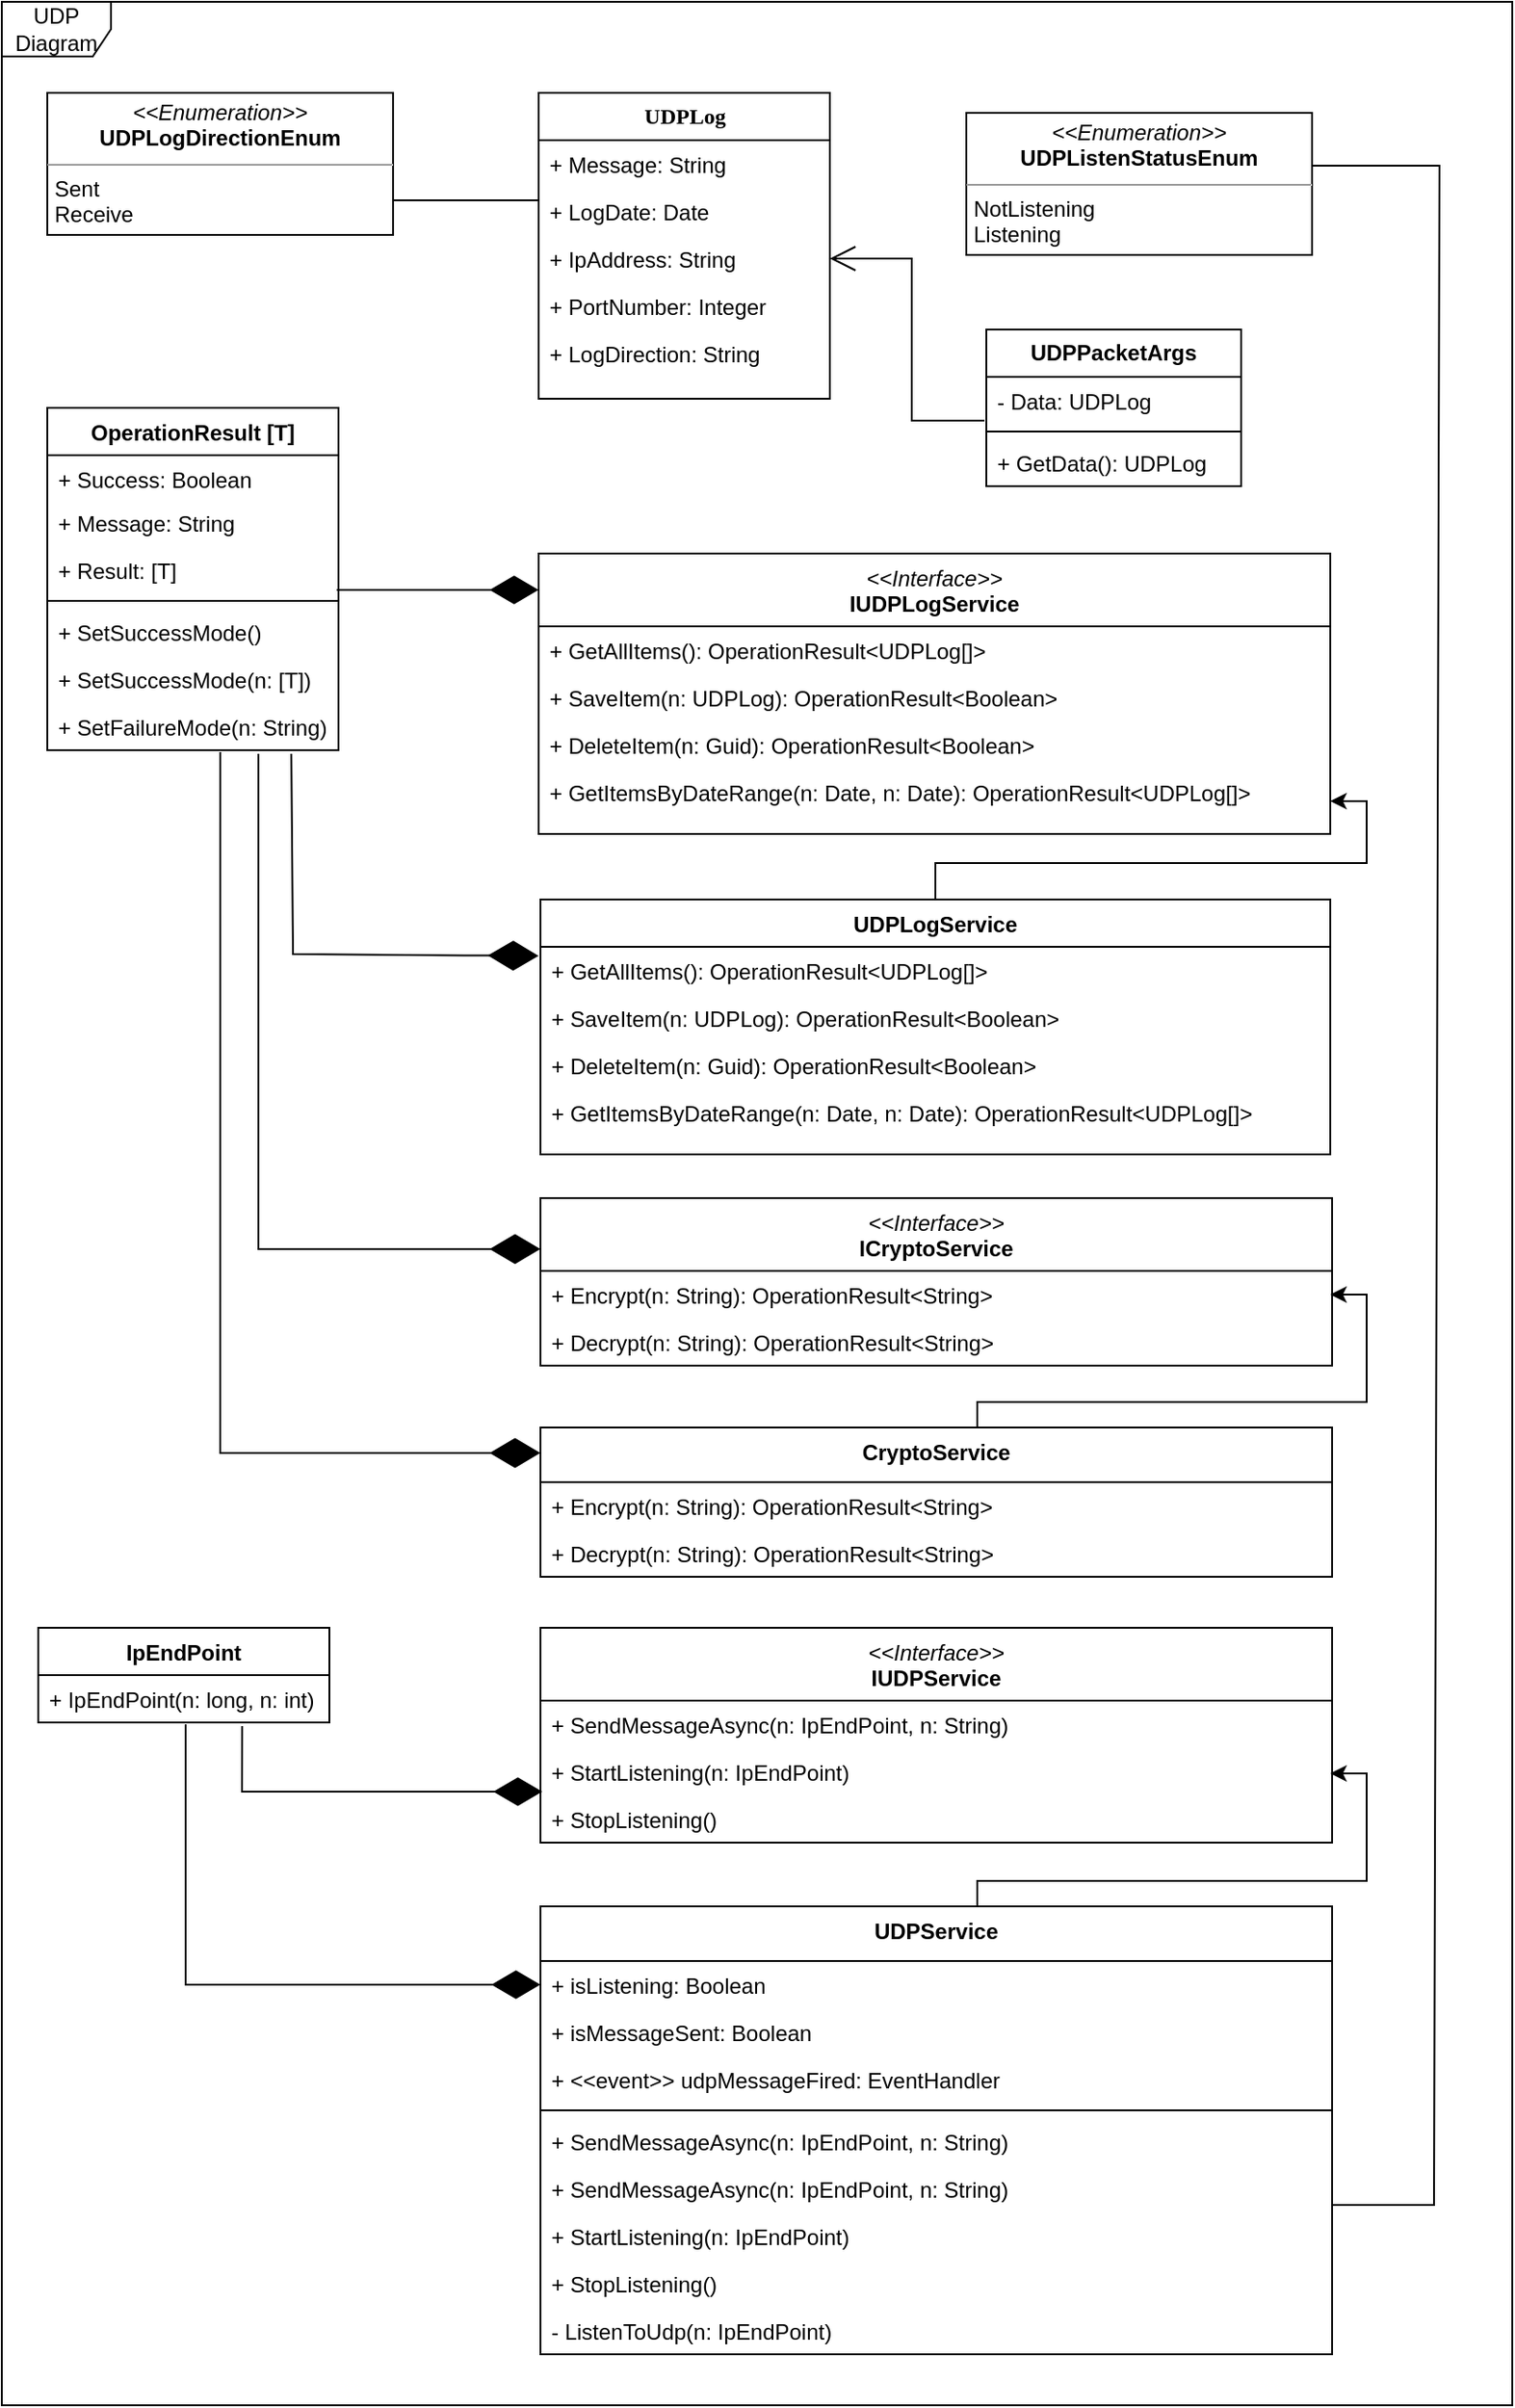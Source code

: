 <mxfile version="22.0.8" type="device">
  <diagram name="Page-1" id="c4acf3e9-155e-7222-9cf6-157b1a14988f">
    <mxGraphModel dx="1434" dy="768" grid="1" gridSize="10" guides="1" tooltips="1" connect="1" arrows="1" fold="1" page="1" pageScale="1" pageWidth="850" pageHeight="1100" background="none" math="0" shadow="0">
      <root>
        <mxCell id="0" />
        <mxCell id="1" parent="0" />
        <mxCell id="17acba5748e5396b-20" value="&lt;b&gt;&lt;font style=&quot;font-size: 12px;&quot;&gt;UDPLog&lt;/font&gt;&lt;/b&gt;" style="swimlane;html=1;fontStyle=0;childLayout=stackLayout;horizontal=1;startSize=26;fillColor=none;horizontalStack=0;resizeParent=1;resizeLast=0;collapsible=1;marginBottom=0;swimlaneFillColor=#ffffff;rounded=0;shadow=0;comic=0;labelBackgroundColor=none;strokeWidth=1;fontFamily=Verdana;fontSize=10;align=center;" parent="1" vertex="1">
          <mxGeometry x="305" y="80" width="160" height="168" as="geometry" />
        </mxCell>
        <mxCell id="17acba5748e5396b-21" value="+&amp;nbsp;Message: String" style="text;html=1;strokeColor=none;fillColor=none;align=left;verticalAlign=top;spacingLeft=4;spacingRight=4;whiteSpace=wrap;overflow=hidden;rotatable=0;points=[[0,0.5],[1,0.5]];portConstraint=eastwest;" parent="17acba5748e5396b-20" vertex="1">
          <mxGeometry y="26" width="160" height="26" as="geometry" />
        </mxCell>
        <mxCell id="17acba5748e5396b-24" value="+&amp;nbsp;LogDate: Date" style="text;html=1;strokeColor=none;fillColor=none;align=left;verticalAlign=top;spacingLeft=4;spacingRight=4;whiteSpace=wrap;overflow=hidden;rotatable=0;points=[[0,0.5],[1,0.5]];portConstraint=eastwest;" parent="17acba5748e5396b-20" vertex="1">
          <mxGeometry y="52" width="160" height="26" as="geometry" />
        </mxCell>
        <mxCell id="17acba5748e5396b-26" value="+&amp;nbsp;IpAddress: String" style="text;html=1;strokeColor=none;fillColor=none;align=left;verticalAlign=top;spacingLeft=4;spacingRight=4;whiteSpace=wrap;overflow=hidden;rotatable=0;points=[[0,0.5],[1,0.5]];portConstraint=eastwest;" parent="17acba5748e5396b-20" vertex="1">
          <mxGeometry y="78" width="160" height="26" as="geometry" />
        </mxCell>
        <mxCell id="dC8le11Tk2wV6vY0VR0e-1" value="+&amp;nbsp;PortNumber: Integer" style="text;html=1;strokeColor=none;fillColor=none;align=left;verticalAlign=top;spacingLeft=4;spacingRight=4;whiteSpace=wrap;overflow=hidden;rotatable=0;points=[[0,0.5],[1,0.5]];portConstraint=eastwest;" vertex="1" parent="17acba5748e5396b-20">
          <mxGeometry y="104" width="160" height="26" as="geometry" />
        </mxCell>
        <mxCell id="dC8le11Tk2wV6vY0VR0e-2" value="+&amp;nbsp;LogDirection: String" style="text;html=1;strokeColor=none;fillColor=none;align=left;verticalAlign=top;spacingLeft=4;spacingRight=4;whiteSpace=wrap;overflow=hidden;rotatable=0;points=[[0,0.5],[1,0.5]];portConstraint=eastwest;" vertex="1" parent="17acba5748e5396b-20">
          <mxGeometry y="130" width="160" height="26" as="geometry" />
        </mxCell>
        <mxCell id="dC8le11Tk2wV6vY0VR0e-6" value="" style="edgeStyle=orthogonalEdgeStyle;rounded=0;orthogonalLoop=1;jettySize=auto;html=1;" edge="1" parent="1" source="5d2195bd80daf111-8">
          <mxGeometry relative="1" as="geometry">
            <mxPoint x="410" y="1029" as="targetPoint" />
          </mxGeometry>
        </mxCell>
        <mxCell id="5d2195bd80daf111-18" value="&lt;p style=&quot;margin:0px;margin-top:4px;text-align:center;&quot;&gt;&lt;i&gt;&amp;lt;&amp;lt;Enumeration&amp;gt;&amp;gt;&lt;/i&gt;&lt;br&gt;&lt;b&gt;UDPLogDirectionEnum&lt;/b&gt;&lt;br&gt;&lt;/p&gt;&lt;hr size=&quot;1&quot;&gt;&lt;p style=&quot;margin:0px;margin-left:4px;&quot;&gt;Sent&lt;br&gt;Receive&lt;/p&gt;" style="verticalAlign=top;align=left;overflow=fill;fontSize=12;fontFamily=Helvetica;html=1;rounded=0;shadow=0;comic=0;labelBackgroundColor=none;strokeWidth=1" parent="1" vertex="1">
          <mxGeometry x="35" y="80" width="190" height="78" as="geometry" />
        </mxCell>
        <mxCell id="dC8le11Tk2wV6vY0VR0e-3" value="" style="line;strokeWidth=1;fillColor=none;align=left;verticalAlign=middle;spacingTop=-1;spacingLeft=3;spacingRight=3;rotatable=0;labelPosition=right;points=[];portConstraint=eastwest;strokeColor=inherit;" vertex="1" parent="1">
          <mxGeometry x="225" y="135" width="80" height="8" as="geometry" />
        </mxCell>
        <mxCell id="dC8le11Tk2wV6vY0VR0e-4" value="&lt;p style=&quot;margin:0px;margin-top:4px;text-align:center;&quot;&gt;&lt;i&gt;&amp;lt;&amp;lt;Enumeration&amp;gt;&amp;gt;&lt;/i&gt;&lt;br&gt;&lt;b&gt;UDPListenStatusEnum&lt;/b&gt;&lt;br&gt;&lt;/p&gt;&lt;hr size=&quot;1&quot;&gt;&lt;p style=&quot;margin:0px;margin-left:4px;&quot;&gt;NotListening&lt;br&gt;Listening&lt;/p&gt;" style="verticalAlign=top;align=left;overflow=fill;fontSize=12;fontFamily=Helvetica;html=1;rounded=0;shadow=0;comic=0;labelBackgroundColor=none;strokeWidth=1" vertex="1" parent="1">
          <mxGeometry x="540" y="91" width="190" height="78" as="geometry" />
        </mxCell>
        <mxCell id="dC8le11Tk2wV6vY0VR0e-7" value="UDP Diagram" style="shape=umlFrame;whiteSpace=wrap;html=1;pointerEvents=0;" vertex="1" parent="1">
          <mxGeometry x="10" y="30" width="830" height="1320" as="geometry" />
        </mxCell>
        <mxCell id="dC8le11Tk2wV6vY0VR0e-8" value="&lt;span style=&quot;font-weight: normal;&quot;&gt;&lt;i&gt;&amp;lt;&amp;lt;Interface&amp;gt;&amp;gt;&lt;/i&gt;&lt;/span&gt;&lt;br&gt;IUDPLogService" style="swimlane;fontStyle=1;align=center;verticalAlign=top;childLayout=stackLayout;horizontal=1;startSize=40;horizontalStack=0;resizeParent=1;resizeParentMax=0;resizeLast=0;collapsible=1;marginBottom=0;whiteSpace=wrap;html=1;" vertex="1" parent="1">
          <mxGeometry x="305" y="333" width="435" height="154" as="geometry" />
        </mxCell>
        <mxCell id="dC8le11Tk2wV6vY0VR0e-11" value="+&amp;nbsp;GetAllItems():&amp;nbsp;OperationResult&amp;lt;UDPLog[]&amp;gt;" style="text;strokeColor=none;fillColor=none;align=left;verticalAlign=top;spacingLeft=4;spacingRight=4;overflow=hidden;rotatable=0;points=[[0,0.5],[1,0.5]];portConstraint=eastwest;whiteSpace=wrap;html=1;" vertex="1" parent="dC8le11Tk2wV6vY0VR0e-8">
          <mxGeometry y="40" width="435" height="26" as="geometry" />
        </mxCell>
        <mxCell id="dC8le11Tk2wV6vY0VR0e-20" value="+&amp;nbsp;SaveItem(n: UDPLog): OperationResult&amp;lt;Boolean&amp;gt;" style="text;strokeColor=none;fillColor=none;align=left;verticalAlign=top;spacingLeft=4;spacingRight=4;overflow=hidden;rotatable=0;points=[[0,0.5],[1,0.5]];portConstraint=eastwest;whiteSpace=wrap;html=1;" vertex="1" parent="dC8le11Tk2wV6vY0VR0e-8">
          <mxGeometry y="66" width="435" height="26" as="geometry" />
        </mxCell>
        <mxCell id="dC8le11Tk2wV6vY0VR0e-21" value="+&amp;nbsp;DeleteItem(n: Guid): OperationResult&amp;lt;Boolean&amp;gt;" style="text;strokeColor=none;fillColor=none;align=left;verticalAlign=top;spacingLeft=4;spacingRight=4;overflow=hidden;rotatable=0;points=[[0,0.5],[1,0.5]];portConstraint=eastwest;whiteSpace=wrap;html=1;" vertex="1" parent="dC8le11Tk2wV6vY0VR0e-8">
          <mxGeometry y="92" width="435" height="26" as="geometry" />
        </mxCell>
        <mxCell id="dC8le11Tk2wV6vY0VR0e-22" value="+&amp;nbsp;GetItemsByDateRange(n: Date, n: Date):&amp;nbsp;OperationResult&amp;lt;UDPLog[]&amp;gt;" style="text;strokeColor=none;fillColor=none;align=left;verticalAlign=top;spacingLeft=4;spacingRight=4;overflow=hidden;rotatable=0;points=[[0,0.5],[1,0.5]];portConstraint=eastwest;whiteSpace=wrap;html=1;rotation=0;" vertex="1" parent="dC8le11Tk2wV6vY0VR0e-8">
          <mxGeometry y="118" width="435" height="36" as="geometry" />
        </mxCell>
        <mxCell id="dC8le11Tk2wV6vY0VR0e-12" value="OperationResult [T]" style="swimlane;fontStyle=1;align=center;verticalAlign=top;childLayout=stackLayout;horizontal=1;startSize=26;horizontalStack=0;resizeParent=1;resizeParentMax=0;resizeLast=0;collapsible=1;marginBottom=0;whiteSpace=wrap;html=1;" vertex="1" parent="1">
          <mxGeometry x="35" y="253" width="160" height="188" as="geometry" />
        </mxCell>
        <mxCell id="dC8le11Tk2wV6vY0VR0e-13" value="+ Success: Boolean" style="text;strokeColor=none;fillColor=none;align=left;verticalAlign=top;spacingLeft=4;spacingRight=4;overflow=hidden;rotatable=0;points=[[0,0.5],[1,0.5]];portConstraint=eastwest;whiteSpace=wrap;html=1;" vertex="1" parent="dC8le11Tk2wV6vY0VR0e-12">
          <mxGeometry y="26" width="160" height="24" as="geometry" />
        </mxCell>
        <mxCell id="dC8le11Tk2wV6vY0VR0e-17" value="+ Message: String" style="text;strokeColor=none;fillColor=none;align=left;verticalAlign=top;spacingLeft=4;spacingRight=4;overflow=hidden;rotatable=0;points=[[0,0.5],[1,0.5]];portConstraint=eastwest;whiteSpace=wrap;html=1;" vertex="1" parent="dC8le11Tk2wV6vY0VR0e-12">
          <mxGeometry y="50" width="160" height="26" as="geometry" />
        </mxCell>
        <mxCell id="dC8le11Tk2wV6vY0VR0e-16" value="+ Result: [T]" style="text;strokeColor=none;fillColor=none;align=left;verticalAlign=top;spacingLeft=4;spacingRight=4;overflow=hidden;rotatable=0;points=[[0,0.5],[1,0.5]];portConstraint=eastwest;whiteSpace=wrap;html=1;" vertex="1" parent="dC8le11Tk2wV6vY0VR0e-12">
          <mxGeometry y="76" width="160" height="26" as="geometry" />
        </mxCell>
        <mxCell id="dC8le11Tk2wV6vY0VR0e-14" value="" style="line;strokeWidth=1;fillColor=none;align=left;verticalAlign=middle;spacingTop=-1;spacingLeft=3;spacingRight=3;rotatable=0;labelPosition=right;points=[];portConstraint=eastwest;strokeColor=inherit;" vertex="1" parent="dC8le11Tk2wV6vY0VR0e-12">
          <mxGeometry y="102" width="160" height="8" as="geometry" />
        </mxCell>
        <mxCell id="dC8le11Tk2wV6vY0VR0e-15" value="+&amp;nbsp;SetSuccessMode()" style="text;strokeColor=none;fillColor=none;align=left;verticalAlign=top;spacingLeft=4;spacingRight=4;overflow=hidden;rotatable=0;points=[[0,0.5],[1,0.5]];portConstraint=eastwest;whiteSpace=wrap;html=1;rotation=0;" vertex="1" parent="dC8le11Tk2wV6vY0VR0e-12">
          <mxGeometry y="110" width="160" height="26" as="geometry" />
        </mxCell>
        <mxCell id="dC8le11Tk2wV6vY0VR0e-18" value="+&amp;nbsp;SetSuccessMode(n: [T])" style="text;strokeColor=none;fillColor=none;align=left;verticalAlign=top;spacingLeft=4;spacingRight=4;overflow=hidden;rotatable=0;points=[[0,0.5],[1,0.5]];portConstraint=eastwest;whiteSpace=wrap;html=1;rotation=0;" vertex="1" parent="dC8le11Tk2wV6vY0VR0e-12">
          <mxGeometry y="136" width="160" height="26" as="geometry" />
        </mxCell>
        <mxCell id="dC8le11Tk2wV6vY0VR0e-19" value="+&amp;nbsp;SetFailureMode(n: String)" style="text;strokeColor=none;fillColor=none;align=left;verticalAlign=top;spacingLeft=4;spacingRight=4;overflow=hidden;rotatable=0;points=[[0,0.5],[1,0.5]];portConstraint=eastwest;whiteSpace=wrap;html=1;rotation=0;" vertex="1" parent="dC8le11Tk2wV6vY0VR0e-12">
          <mxGeometry y="162" width="160" height="26" as="geometry" />
        </mxCell>
        <mxCell id="dC8le11Tk2wV6vY0VR0e-32" value="" style="edgeStyle=orthogonalEdgeStyle;rounded=0;orthogonalLoop=1;jettySize=auto;html=1;" edge="1" parent="1" source="dC8le11Tk2wV6vY0VR0e-23" target="dC8le11Tk2wV6vY0VR0e-22">
          <mxGeometry relative="1" as="geometry" />
        </mxCell>
        <mxCell id="dC8le11Tk2wV6vY0VR0e-23" value="UDPLogService" style="swimlane;fontStyle=1;align=center;verticalAlign=top;childLayout=stackLayout;horizontal=1;startSize=26;horizontalStack=0;resizeParent=1;resizeParentMax=0;resizeLast=0;collapsible=1;marginBottom=0;whiteSpace=wrap;html=1;rotation=0;" vertex="1" parent="1">
          <mxGeometry x="306" y="523" width="434" height="140" as="geometry">
            <mxRectangle x="305" y="450" width="130" height="30" as="alternateBounds" />
          </mxGeometry>
        </mxCell>
        <mxCell id="dC8le11Tk2wV6vY0VR0e-24" value="+&amp;nbsp;GetAllItems():&amp;nbsp;OperationResult&amp;lt;UDPLog[]&amp;gt;" style="text;strokeColor=none;fillColor=none;align=left;verticalAlign=top;spacingLeft=4;spacingRight=4;overflow=hidden;rotatable=0;points=[[0,0.5],[1,0.5]];portConstraint=eastwest;whiteSpace=wrap;html=1;" vertex="1" parent="dC8le11Tk2wV6vY0VR0e-23">
          <mxGeometry y="26" width="434" height="26" as="geometry" />
        </mxCell>
        <mxCell id="dC8le11Tk2wV6vY0VR0e-25" value="+&amp;nbsp;SaveItem(n: UDPLog): OperationResult&amp;lt;Boolean&amp;gt;" style="text;strokeColor=none;fillColor=none;align=left;verticalAlign=top;spacingLeft=4;spacingRight=4;overflow=hidden;rotatable=0;points=[[0,0.5],[1,0.5]];portConstraint=eastwest;whiteSpace=wrap;html=1;" vertex="1" parent="dC8le11Tk2wV6vY0VR0e-23">
          <mxGeometry y="52" width="434" height="26" as="geometry" />
        </mxCell>
        <mxCell id="dC8le11Tk2wV6vY0VR0e-26" value="+&amp;nbsp;DeleteItem(n: Guid): OperationResult&amp;lt;Boolean&amp;gt;" style="text;strokeColor=none;fillColor=none;align=left;verticalAlign=top;spacingLeft=4;spacingRight=4;overflow=hidden;rotatable=0;points=[[0,0.5],[1,0.5]];portConstraint=eastwest;whiteSpace=wrap;html=1;" vertex="1" parent="dC8le11Tk2wV6vY0VR0e-23">
          <mxGeometry y="78" width="434" height="26" as="geometry" />
        </mxCell>
        <mxCell id="dC8le11Tk2wV6vY0VR0e-27" value="+&amp;nbsp;GetItemsByDateRange(n: Date, n: Date):&amp;nbsp;OperationResult&amp;lt;UDPLog[]&amp;gt;" style="text;strokeColor=none;fillColor=none;align=left;verticalAlign=top;spacingLeft=4;spacingRight=4;overflow=hidden;rotatable=0;points=[[0,0.5],[1,0.5]];portConstraint=eastwest;whiteSpace=wrap;html=1;rotation=0;" vertex="1" parent="dC8le11Tk2wV6vY0VR0e-23">
          <mxGeometry y="104" width="434" height="36" as="geometry" />
        </mxCell>
        <mxCell id="dC8le11Tk2wV6vY0VR0e-36" value="" style="endArrow=diamondThin;endFill=1;endSize=24;html=1;rounded=0;exitX=0.994;exitY=0.923;exitDx=0;exitDy=0;exitPerimeter=0;" edge="1" parent="1" source="dC8le11Tk2wV6vY0VR0e-16">
          <mxGeometry width="160" relative="1" as="geometry">
            <mxPoint x="200" y="353" as="sourcePoint" />
            <mxPoint x="305" y="353" as="targetPoint" />
          </mxGeometry>
        </mxCell>
        <mxCell id="dC8le11Tk2wV6vY0VR0e-37" value="" style="endArrow=diamondThin;endFill=1;endSize=25;html=1;rounded=0;exitX=0.838;exitY=1.077;exitDx=0;exitDy=0;exitPerimeter=0;" edge="1" parent="1" source="dC8le11Tk2wV6vY0VR0e-19">
          <mxGeometry width="160" relative="1" as="geometry">
            <mxPoint x="120" y="442" as="sourcePoint" />
            <mxPoint x="305" y="554" as="targetPoint" />
            <Array as="points">
              <mxPoint x="170" y="553" />
            </Array>
          </mxGeometry>
        </mxCell>
        <mxCell id="dC8le11Tk2wV6vY0VR0e-38" value="&lt;span style=&quot;font-weight: normal;&quot;&gt;&lt;i&gt;&amp;lt;&amp;lt;Interface&amp;gt;&amp;gt;&lt;/i&gt;&lt;/span&gt;&lt;br&gt;ICryptoService&lt;br&gt;&lt;br&gt;" style="swimlane;fontStyle=1;align=center;verticalAlign=top;childLayout=stackLayout;horizontal=1;startSize=40;horizontalStack=0;resizeParent=1;resizeParentMax=0;resizeLast=0;collapsible=1;marginBottom=0;whiteSpace=wrap;html=1;" vertex="1" parent="1">
          <mxGeometry x="306" y="687" width="435" height="92" as="geometry" />
        </mxCell>
        <mxCell id="dC8le11Tk2wV6vY0VR0e-39" value="+ Encrypt(n: String):&amp;nbsp;OperationResult&amp;lt;String&amp;gt;" style="text;strokeColor=none;fillColor=none;align=left;verticalAlign=top;spacingLeft=4;spacingRight=4;overflow=hidden;rotatable=0;points=[[0,0.5],[1,0.5]];portConstraint=eastwest;whiteSpace=wrap;html=1;" vertex="1" parent="dC8le11Tk2wV6vY0VR0e-38">
          <mxGeometry y="40" width="435" height="26" as="geometry" />
        </mxCell>
        <mxCell id="dC8le11Tk2wV6vY0VR0e-40" value="+&amp;nbsp;Decrypt(n: String): OperationResult&amp;lt;String&amp;gt;" style="text;strokeColor=none;fillColor=none;align=left;verticalAlign=top;spacingLeft=4;spacingRight=4;overflow=hidden;rotatable=0;points=[[0,0.5],[1,0.5]];portConstraint=eastwest;whiteSpace=wrap;html=1;" vertex="1" parent="dC8le11Tk2wV6vY0VR0e-38">
          <mxGeometry y="66" width="435" height="26" as="geometry" />
        </mxCell>
        <mxCell id="dC8le11Tk2wV6vY0VR0e-45" value="" style="edgeStyle=orthogonalEdgeStyle;rounded=0;orthogonalLoop=1;jettySize=auto;html=1;entryX=1;entryY=0.5;entryDx=0;entryDy=0;" edge="1" parent="1">
          <mxGeometry relative="1" as="geometry">
            <mxPoint x="545" y="813" as="sourcePoint" />
            <mxPoint x="740" y="740" as="targetPoint" />
            <Array as="points">
              <mxPoint x="546" y="813" />
              <mxPoint x="546" y="799" />
              <mxPoint x="760" y="799" />
              <mxPoint x="760" y="740" />
            </Array>
          </mxGeometry>
        </mxCell>
        <mxCell id="dC8le11Tk2wV6vY0VR0e-46" value="" style="endArrow=diamondThin;endFill=1;endSize=25;html=1;rounded=0;" edge="1" parent="1">
          <mxGeometry width="160" relative="1" as="geometry">
            <mxPoint x="151" y="443" as="sourcePoint" />
            <mxPoint x="306" y="715" as="targetPoint" />
            <Array as="points">
              <mxPoint x="151" y="715" />
            </Array>
          </mxGeometry>
        </mxCell>
        <mxCell id="dC8le11Tk2wV6vY0VR0e-47" value="CryptoService&lt;br&gt;" style="swimlane;fontStyle=1;align=center;verticalAlign=top;childLayout=stackLayout;horizontal=1;startSize=30;horizontalStack=0;resizeParent=1;resizeParentMax=0;resizeLast=0;collapsible=1;marginBottom=0;whiteSpace=wrap;html=1;" vertex="1" parent="1">
          <mxGeometry x="306" y="813" width="435" height="82" as="geometry" />
        </mxCell>
        <mxCell id="dC8le11Tk2wV6vY0VR0e-48" value="+ Encrypt(n: String):&amp;nbsp;OperationResult&amp;lt;String&amp;gt;" style="text;strokeColor=none;fillColor=none;align=left;verticalAlign=top;spacingLeft=4;spacingRight=4;overflow=hidden;rotatable=0;points=[[0,0.5],[1,0.5]];portConstraint=eastwest;whiteSpace=wrap;html=1;" vertex="1" parent="dC8le11Tk2wV6vY0VR0e-47">
          <mxGeometry y="30" width="435" height="26" as="geometry" />
        </mxCell>
        <mxCell id="dC8le11Tk2wV6vY0VR0e-49" value="+&amp;nbsp;Decrypt(n: String): OperationResult&amp;lt;String&amp;gt;" style="text;strokeColor=none;fillColor=none;align=left;verticalAlign=top;spacingLeft=4;spacingRight=4;overflow=hidden;rotatable=0;points=[[0,0.5],[1,0.5]];portConstraint=eastwest;whiteSpace=wrap;html=1;" vertex="1" parent="dC8le11Tk2wV6vY0VR0e-47">
          <mxGeometry y="56" width="435" height="26" as="geometry" />
        </mxCell>
        <mxCell id="dC8le11Tk2wV6vY0VR0e-50" value="" style="endArrow=diamondThin;endFill=1;endSize=25;html=1;rounded=0;exitX=0.594;exitY=1.038;exitDx=0;exitDy=0;exitPerimeter=0;" edge="1" parent="1" source="dC8le11Tk2wV6vY0VR0e-19">
          <mxGeometry width="160" relative="1" as="geometry">
            <mxPoint x="100" y="553" as="sourcePoint" />
            <mxPoint x="306" y="827" as="targetPoint" />
            <Array as="points">
              <mxPoint x="130" y="827" />
            </Array>
          </mxGeometry>
        </mxCell>
        <mxCell id="dC8le11Tk2wV6vY0VR0e-51" value="&lt;span style=&quot;font-weight: normal;&quot;&gt;&lt;i&gt;&amp;lt;&amp;lt;Interface&amp;gt;&amp;gt;&lt;/i&gt;&lt;/span&gt;&lt;br&gt;IUDPService&lt;br&gt;" style="swimlane;fontStyle=1;align=center;verticalAlign=top;childLayout=stackLayout;horizontal=1;startSize=40;horizontalStack=0;resizeParent=1;resizeParentMax=0;resizeLast=0;collapsible=1;marginBottom=0;whiteSpace=wrap;html=1;" vertex="1" parent="1">
          <mxGeometry x="306" y="923" width="435" height="118" as="geometry" />
        </mxCell>
        <mxCell id="dC8le11Tk2wV6vY0VR0e-52" value="+&amp;nbsp;SendMessageAsync(n: IpEndPoint, n: String)" style="text;strokeColor=none;fillColor=none;align=left;verticalAlign=top;spacingLeft=4;spacingRight=4;overflow=hidden;rotatable=0;points=[[0,0.5],[1,0.5]];portConstraint=eastwest;whiteSpace=wrap;html=1;" vertex="1" parent="dC8le11Tk2wV6vY0VR0e-51">
          <mxGeometry y="40" width="435" height="26" as="geometry" />
        </mxCell>
        <mxCell id="dC8le11Tk2wV6vY0VR0e-53" value="+&amp;nbsp;StartListening(n: IpEndPoint)" style="text;strokeColor=none;fillColor=none;align=left;verticalAlign=top;spacingLeft=4;spacingRight=4;overflow=hidden;rotatable=0;points=[[0,0.5],[1,0.5]];portConstraint=eastwest;whiteSpace=wrap;html=1;" vertex="1" parent="dC8le11Tk2wV6vY0VR0e-51">
          <mxGeometry y="66" width="435" height="26" as="geometry" />
        </mxCell>
        <mxCell id="dC8le11Tk2wV6vY0VR0e-54" value="+&amp;nbsp;StopListening()" style="text;strokeColor=none;fillColor=none;align=left;verticalAlign=top;spacingLeft=4;spacingRight=4;overflow=hidden;rotatable=0;points=[[0,0.5],[1,0.5]];portConstraint=eastwest;whiteSpace=wrap;html=1;" vertex="1" parent="dC8le11Tk2wV6vY0VR0e-51">
          <mxGeometry y="92" width="435" height="26" as="geometry" />
        </mxCell>
        <mxCell id="dC8le11Tk2wV6vY0VR0e-55" value="UDPService" style="swimlane;fontStyle=1;align=center;verticalAlign=top;childLayout=stackLayout;horizontal=1;startSize=30;horizontalStack=0;resizeParent=1;resizeParentMax=0;resizeLast=0;collapsible=1;marginBottom=0;whiteSpace=wrap;html=1;" vertex="1" parent="1">
          <mxGeometry x="306" y="1076" width="435" height="246" as="geometry" />
        </mxCell>
        <mxCell id="dC8le11Tk2wV6vY0VR0e-77" value="+&amp;nbsp;isListening: Boolean" style="text;strokeColor=none;fillColor=none;align=left;verticalAlign=top;spacingLeft=4;spacingRight=4;overflow=hidden;rotatable=0;points=[[0,0.5],[1,0.5]];portConstraint=eastwest;whiteSpace=wrap;html=1;" vertex="1" parent="dC8le11Tk2wV6vY0VR0e-55">
          <mxGeometry y="30" width="435" height="26" as="geometry" />
        </mxCell>
        <mxCell id="dC8le11Tk2wV6vY0VR0e-78" value="+&amp;nbsp;isMessageSent: Boolean" style="text;strokeColor=none;fillColor=none;align=left;verticalAlign=top;spacingLeft=4;spacingRight=4;overflow=hidden;rotatable=0;points=[[0,0.5],[1,0.5]];portConstraint=eastwest;whiteSpace=wrap;html=1;" vertex="1" parent="dC8le11Tk2wV6vY0VR0e-55">
          <mxGeometry y="56" width="435" height="26" as="geometry" />
        </mxCell>
        <mxCell id="dC8le11Tk2wV6vY0VR0e-79" value="+ &amp;lt;&amp;lt;event&amp;gt;&amp;gt;&amp;nbsp;udpMessageFired:&amp;nbsp;EventHandler" style="text;strokeColor=none;fillColor=none;align=left;verticalAlign=top;spacingLeft=4;spacingRight=4;overflow=hidden;rotatable=0;points=[[0,0.5],[1,0.5]];portConstraint=eastwest;whiteSpace=wrap;html=1;" vertex="1" parent="dC8le11Tk2wV6vY0VR0e-55">
          <mxGeometry y="82" width="435" height="26" as="geometry" />
        </mxCell>
        <mxCell id="dC8le11Tk2wV6vY0VR0e-76" value="" style="line;strokeWidth=1;fillColor=none;align=left;verticalAlign=middle;spacingTop=-1;spacingLeft=3;spacingRight=3;rotatable=0;labelPosition=right;points=[];portConstraint=eastwest;strokeColor=inherit;" vertex="1" parent="dC8le11Tk2wV6vY0VR0e-55">
          <mxGeometry y="108" width="435" height="8" as="geometry" />
        </mxCell>
        <mxCell id="dC8le11Tk2wV6vY0VR0e-68" value="+&amp;nbsp;SendMessageAsync(n: IpEndPoint, n: String)" style="text;strokeColor=none;fillColor=none;align=left;verticalAlign=top;spacingLeft=4;spacingRight=4;overflow=hidden;rotatable=0;points=[[0,0.5],[1,0.5]];portConstraint=eastwest;whiteSpace=wrap;html=1;" vertex="1" parent="dC8le11Tk2wV6vY0VR0e-55">
          <mxGeometry y="116" width="435" height="26" as="geometry" />
        </mxCell>
        <mxCell id="dC8le11Tk2wV6vY0VR0e-56" value="+&amp;nbsp;SendMessageAsync(n: IpEndPoint, n: String)" style="text;strokeColor=none;fillColor=none;align=left;verticalAlign=top;spacingLeft=4;spacingRight=4;overflow=hidden;rotatable=0;points=[[0,0.5],[1,0.5]];portConstraint=eastwest;whiteSpace=wrap;html=1;" vertex="1" parent="dC8le11Tk2wV6vY0VR0e-55">
          <mxGeometry y="142" width="435" height="26" as="geometry" />
        </mxCell>
        <mxCell id="dC8le11Tk2wV6vY0VR0e-57" value="+&amp;nbsp;StartListening(n: IpEndPoint)" style="text;strokeColor=none;fillColor=none;align=left;verticalAlign=top;spacingLeft=4;spacingRight=4;overflow=hidden;rotatable=0;points=[[0,0.5],[1,0.5]];portConstraint=eastwest;whiteSpace=wrap;html=1;" vertex="1" parent="dC8le11Tk2wV6vY0VR0e-55">
          <mxGeometry y="168" width="435" height="26" as="geometry" />
        </mxCell>
        <mxCell id="dC8le11Tk2wV6vY0VR0e-58" value="+&amp;nbsp;StopListening()" style="text;strokeColor=none;fillColor=none;align=left;verticalAlign=top;spacingLeft=4;spacingRight=4;overflow=hidden;rotatable=0;points=[[0,0.5],[1,0.5]];portConstraint=eastwest;whiteSpace=wrap;html=1;" vertex="1" parent="dC8le11Tk2wV6vY0VR0e-55">
          <mxGeometry y="194" width="435" height="26" as="geometry" />
        </mxCell>
        <mxCell id="dC8le11Tk2wV6vY0VR0e-60" value="- ListenToUdp(n: IpEndPoint)" style="text;strokeColor=none;fillColor=none;align=left;verticalAlign=top;spacingLeft=4;spacingRight=4;overflow=hidden;rotatable=0;points=[[0,0.5],[1,0.5]];portConstraint=eastwest;whiteSpace=wrap;html=1;" vertex="1" parent="dC8le11Tk2wV6vY0VR0e-55">
          <mxGeometry y="220" width="435" height="26" as="geometry" />
        </mxCell>
        <mxCell id="dC8le11Tk2wV6vY0VR0e-59" value="" style="edgeStyle=orthogonalEdgeStyle;rounded=0;orthogonalLoop=1;jettySize=auto;html=1;entryX=1;entryY=0.5;entryDx=0;entryDy=0;" edge="1" parent="1">
          <mxGeometry relative="1" as="geometry">
            <mxPoint x="545" y="1076" as="sourcePoint" />
            <mxPoint x="740" y="1003" as="targetPoint" />
            <Array as="points">
              <mxPoint x="546" y="1076" />
              <mxPoint x="546" y="1062" />
              <mxPoint x="760" y="1062" />
              <mxPoint x="760" y="1003" />
            </Array>
          </mxGeometry>
        </mxCell>
        <mxCell id="dC8le11Tk2wV6vY0VR0e-61" value="IpEndPoint" style="swimlane;fontStyle=1;align=center;verticalAlign=top;childLayout=stackLayout;horizontal=1;startSize=26;horizontalStack=0;resizeParent=1;resizeParentMax=0;resizeLast=0;collapsible=1;marginBottom=0;whiteSpace=wrap;html=1;" vertex="1" parent="1">
          <mxGeometry x="30" y="923" width="160" height="52" as="geometry" />
        </mxCell>
        <mxCell id="dC8le11Tk2wV6vY0VR0e-64" value="+ IpEndPoint(n: long, n: int)" style="text;strokeColor=none;fillColor=none;align=left;verticalAlign=top;spacingLeft=4;spacingRight=4;overflow=hidden;rotatable=0;points=[[0,0.5],[1,0.5]];portConstraint=eastwest;whiteSpace=wrap;html=1;" vertex="1" parent="dC8le11Tk2wV6vY0VR0e-61">
          <mxGeometry y="26" width="160" height="26" as="geometry" />
        </mxCell>
        <mxCell id="dC8le11Tk2wV6vY0VR0e-65" value="" style="endArrow=diamondThin;endFill=1;endSize=24;html=1;rounded=0;exitX=0.713;exitY=1.077;exitDx=0;exitDy=0;exitPerimeter=0;entryX=0.007;entryY=0.923;entryDx=0;entryDy=0;entryPerimeter=0;" edge="1" parent="1">
          <mxGeometry width="160" relative="1" as="geometry">
            <mxPoint x="142.08" y="977.002" as="sourcePoint" />
            <mxPoint x="307.045" y="1012.998" as="targetPoint" />
            <Array as="points">
              <mxPoint x="142" y="1013" />
            </Array>
          </mxGeometry>
        </mxCell>
        <mxCell id="dC8le11Tk2wV6vY0VR0e-66" value="" style="endArrow=diamondThin;endFill=1;endSize=24;html=1;rounded=0;exitX=0.5;exitY=1.038;exitDx=0;exitDy=0;exitPerimeter=0;entryX=0.007;entryY=0.923;entryDx=0;entryDy=0;entryPerimeter=0;" edge="1" parent="1">
          <mxGeometry width="160" relative="1" as="geometry">
            <mxPoint x="111" y="975.988" as="sourcePoint" />
            <mxPoint x="305.995" y="1118.998" as="targetPoint" />
            <Array as="points">
              <mxPoint x="111" y="1119" />
            </Array>
          </mxGeometry>
        </mxCell>
        <mxCell id="dC8le11Tk2wV6vY0VR0e-80" value="&lt;b&gt;UDPPacketArgs&lt;/b&gt;" style="swimlane;fontStyle=0;childLayout=stackLayout;horizontal=1;startSize=26;fillColor=none;horizontalStack=0;resizeParent=1;resizeParentMax=0;resizeLast=0;collapsible=1;marginBottom=0;whiteSpace=wrap;html=1;" vertex="1" parent="1">
          <mxGeometry x="551" y="210" width="140" height="86" as="geometry" />
        </mxCell>
        <mxCell id="dC8le11Tk2wV6vY0VR0e-81" value="-&amp;nbsp;Data: UDPLog" style="text;strokeColor=none;fillColor=none;align=left;verticalAlign=top;spacingLeft=4;spacingRight=4;overflow=hidden;rotatable=0;points=[[0,0.5],[1,0.5]];portConstraint=eastwest;whiteSpace=wrap;html=1;" vertex="1" parent="dC8le11Tk2wV6vY0VR0e-80">
          <mxGeometry y="26" width="140" height="26" as="geometry" />
        </mxCell>
        <mxCell id="dC8le11Tk2wV6vY0VR0e-84" value="" style="line;strokeWidth=1;fillColor=none;align=left;verticalAlign=middle;spacingTop=-1;spacingLeft=3;spacingRight=3;rotatable=0;labelPosition=right;points=[];portConstraint=eastwest;strokeColor=inherit;" vertex="1" parent="dC8le11Tk2wV6vY0VR0e-80">
          <mxGeometry y="52" width="140" height="8" as="geometry" />
        </mxCell>
        <mxCell id="dC8le11Tk2wV6vY0VR0e-82" value="+&amp;nbsp;GetData(): UDPLog" style="text;strokeColor=none;fillColor=none;align=left;verticalAlign=top;spacingLeft=4;spacingRight=4;overflow=hidden;rotatable=0;points=[[0,0.5],[1,0.5]];portConstraint=eastwest;whiteSpace=wrap;html=1;" vertex="1" parent="dC8le11Tk2wV6vY0VR0e-80">
          <mxGeometry y="60" width="140" height="26" as="geometry" />
        </mxCell>
        <mxCell id="dC8le11Tk2wV6vY0VR0e-85" value="" style="endArrow=open;endFill=1;endSize=12;html=1;rounded=0;entryX=1;entryY=0.5;entryDx=0;entryDy=0;" edge="1" parent="1" target="17acba5748e5396b-26">
          <mxGeometry width="160" relative="1" as="geometry">
            <mxPoint x="550" y="260" as="sourcePoint" />
            <mxPoint x="840" y="270" as="targetPoint" />
            <Array as="points">
              <mxPoint x="510" y="260" />
              <mxPoint x="510" y="171" />
            </Array>
          </mxGeometry>
        </mxCell>
        <mxCell id="dC8le11Tk2wV6vY0VR0e-92" value="" style="endArrow=none;html=1;rounded=0;exitX=1.007;exitY=0.846;exitDx=0;exitDy=0;exitPerimeter=0;" edge="1" parent="1">
          <mxGeometry width="50" height="50" relative="1" as="geometry">
            <mxPoint x="741.045" y="1239.996" as="sourcePoint" />
            <mxPoint x="730" y="120" as="targetPoint" />
            <Array as="points">
              <mxPoint x="797" y="1240" />
              <mxPoint x="800" y="120" />
            </Array>
          </mxGeometry>
        </mxCell>
      </root>
    </mxGraphModel>
  </diagram>
</mxfile>
